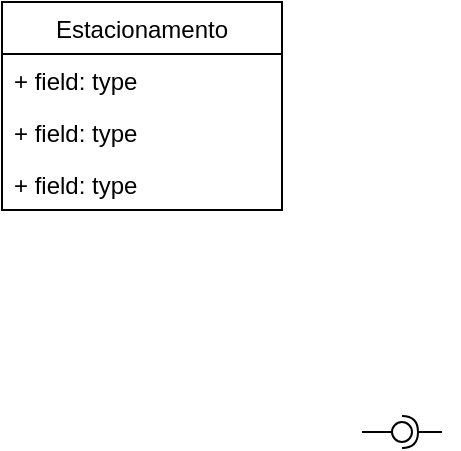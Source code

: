 <mxfile version="20.1.1" type="github"><diagram id="n3HsWPKC9BcfrFoE6lrO" name="Page-1"><mxGraphModel dx="819" dy="492" grid="1" gridSize="10" guides="1" tooltips="1" connect="1" arrows="1" fold="1" page="1" pageScale="1" pageWidth="827" pageHeight="1169" math="0" shadow="0"><root><mxCell id="0"/><mxCell id="1" parent="0"/><mxCell id="3rTilKP62mCO7BTS8Snj-3" value="Estacionamento" style="swimlane;fontStyle=0;childLayout=stackLayout;horizontal=1;startSize=26;fillColor=none;horizontalStack=0;resizeParent=1;resizeParentMax=0;resizeLast=0;collapsible=1;marginBottom=0;" vertex="1" parent="1"><mxGeometry x="80" y="70" width="140" height="104" as="geometry"/></mxCell><mxCell id="3rTilKP62mCO7BTS8Snj-4" value="+ field: type" style="text;strokeColor=none;fillColor=none;align=left;verticalAlign=top;spacingLeft=4;spacingRight=4;overflow=hidden;rotatable=0;points=[[0,0.5],[1,0.5]];portConstraint=eastwest;" vertex="1" parent="3rTilKP62mCO7BTS8Snj-3"><mxGeometry y="26" width="140" height="26" as="geometry"/></mxCell><mxCell id="3rTilKP62mCO7BTS8Snj-5" value="+ field: type" style="text;strokeColor=none;fillColor=none;align=left;verticalAlign=top;spacingLeft=4;spacingRight=4;overflow=hidden;rotatable=0;points=[[0,0.5],[1,0.5]];portConstraint=eastwest;" vertex="1" parent="3rTilKP62mCO7BTS8Snj-3"><mxGeometry y="52" width="140" height="26" as="geometry"/></mxCell><mxCell id="3rTilKP62mCO7BTS8Snj-6" value="+ field: type" style="text;strokeColor=none;fillColor=none;align=left;verticalAlign=top;spacingLeft=4;spacingRight=4;overflow=hidden;rotatable=0;points=[[0,0.5],[1,0.5]];portConstraint=eastwest;" vertex="1" parent="3rTilKP62mCO7BTS8Snj-3"><mxGeometry y="78" width="140" height="26" as="geometry"/></mxCell><mxCell id="3rTilKP62mCO7BTS8Snj-9" value="" style="rounded=0;orthogonalLoop=1;jettySize=auto;html=1;endArrow=none;endFill=0;sketch=0;sourcePerimeterSpacing=0;targetPerimeterSpacing=0;" edge="1" target="3rTilKP62mCO7BTS8Snj-11" parent="1"><mxGeometry relative="1" as="geometry"><mxPoint x="260" y="285" as="sourcePoint"/></mxGeometry></mxCell><mxCell id="3rTilKP62mCO7BTS8Snj-10" value="" style="rounded=0;orthogonalLoop=1;jettySize=auto;html=1;endArrow=halfCircle;endFill=0;entryX=0.5;entryY=0.5;endSize=6;strokeWidth=1;sketch=0;" edge="1" target="3rTilKP62mCO7BTS8Snj-11" parent="1"><mxGeometry relative="1" as="geometry"><mxPoint x="300" y="285" as="sourcePoint"/></mxGeometry></mxCell><mxCell id="3rTilKP62mCO7BTS8Snj-11" value="" style="ellipse;whiteSpace=wrap;html=1;align=center;aspect=fixed;resizable=0;points=[];outlineConnect=0;sketch=0;" vertex="1" parent="1"><mxGeometry x="275" y="280" width="10" height="10" as="geometry"/></mxCell></root></mxGraphModel></diagram></mxfile>